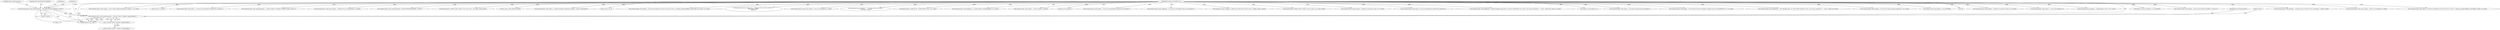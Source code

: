 digraph "0_atheme_c597156adc60a45b5f827793cd420945f47bc03b_1@pointer" {
"1000148" [label="(Call,command_fail(si, fault_needmoreparams, _(\"Syntax: FLAGS <channel> [target] [flags]\")))"];
"1000143" [label="(Call,command_fail(si, fault_needmoreparams, STR_INSUFFICIENT_PARAMS, \"FLAGS\"))"];
"1000107" [label="(MethodParameterIn,sourceinfo_t *si)"];
"1000151" [label="(Call,_(\"Syntax: FLAGS <channel> [target] [flags]\"))"];
"1000847" [label="(Call,command_fail(si, fault_toomany, _(\"Channel %s access list is full.\"), mc->name))"];
"1000354" [label="(Call,command_fail(si, fault_noprivs, _(\"You are not logged in.\")))"];
"1000150" [label="(Identifier,fault_needmoreparams)"];
"1000288" [label="(Call,command_success_nodata(si, _(\"Cleared flags in \2%s\2.\"), mc->name))"];
"1000373" [label="(Call,chanacs_source_has_flag(mc, si, CA_ACLVIEW))"];
"1000693" [label="(Call,command_fail(si, fault_noprivs, _(\"You may not remove a founder's +f access.\")))"];
"1001010" [label="(Call,command_fail(si, fault_nochange, _(\"Channel access to \2%s\2 for \2%s\2 unchanged.\"), channel, target))"];
"1000146" [label="(Identifier,STR_INSUFFICIENT_PARAMS)"];
"1000651" [label="(Call,command_fail(si, fault_nosuch_target, _(\"\2%s\2 is not registered.\"), target))"];
"1000976" [label="(Call,command_fail(si, fault_noprivs, _(\"You are not allowed to set \2%s\2 on \2%s\2 in \2%s\2.\"), bitmask_to_flags2(addflags, removeflags), target, mc->name))"];
"1000773" [label="(Call,command_fail(si, fault_toomany, _(\"\2%s\2 cannot take foundership of a channel.\"), mt->name))"];
"1000215" [label="(Call,do_list(si, mc, flags))"];
"1000378" [label="(Call,command_fail(si, fault_noprivs, _(\"You are not authorized to execute this command.\")))"];
"1000142" [label="(Block,)"];
"1000320" [label="(Call,command_fail(si, fault_needmoreparams, _(\"Syntax: FLAGS <#channel> MODIFY [target] <flags>\")))"];
"1000162" [label="(Call,command_fail(si, fault_nosuch_target, _(\"Channel \2%s\2 is not registered.\"), channel))"];
"1000315" [label="(Call,command_fail(si, fault_needmoreparams, STR_INSUFFICIENT_PARAMS, \"FLAGS\"))"];
"1001030" [label="(Call,logcommand(si, CMDLOG_SET, \"FLAGS: \2%s\2 \2%s\2 \2%s\2\", mc->name, target, flagstr))"];
"1000177" [label="(Call,has_priv(si, PRIV_CHAN_AUSPEX))"];
"1000741" [label="(Call,command_fail(si, fault_noprivs, _(\"Only %d founders allowed per channel.\"), chansvs.maxfounders))"];
"1000232" [label="(Call,do_list(si, mc, 0))"];
"1000880" [label="(Call,command_fail(si, fault_noprivs, _(\"You are not allowed to set \2%s\2 on \2%s\2 in \2%s\2.\"), bitmask_to_flags2(addflags, removeflags), mt->name, mc->name))"];
"1000435" [label="(Call,command_success_string(si, str1, _(\"Flags for \2%s\2 in \2%s\2 are \2%s\2.\"),\n\t\t\t\t\t\ttarget, channel,\n\t\t\t\t\t\tstr1))"];
"1000148" [label="(Call,command_fail(si, fault_needmoreparams, _(\"Syntax: FLAGS <channel> [target] [flags]\")))"];
"1000402" [label="(Call,command_fail(si, fault_nosuch_target, _(\"\2%s\2 is not registered.\"), target))"];
"1000107" [label="(MethodParameterIn,sourceinfo_t *si)"];
"1000444" [label="(Call,command_success_string(si, \"\", _(\"No flags for \2%s\2 in \2%s\2.\"),\n\t\t\t\t\t\ttarget, channel))"];
"1000143" [label="(Call,command_fail(si, fault_needmoreparams, STR_INSUFFICIENT_PARAMS, \"FLAGS\"))"];
"1000281" [label="(Call,logcommand(si, CMDLOG_DO, \"CLEAR:FLAGS: \2%s\2\", mc->name))"];
"1000605" [label="(Call,command_fail(si, fault_badparams, _(\"Usage: FLAGS %s [target] [flags]\"), mc->name))"];
"1000181" [label="(Call,command_fail(si, fault_noprivs, _(\"\2%s\2 is closed.\"), channel))"];
"1001042" [label="(Call,get_source_name(si))"];
"1000504" [label="(Call,command_fail(si, fault_noprivs, _(\"You are not authorized to execute this command.\")))"];
"1000916" [label="(Call,command_fail(si, fault_badparams, _(\"You may not set founder status on a hostmask.\")))"];
"1000149" [label="(Identifier,si)"];
"1001023" [label="(Call,command_success_nodata(si, _(\"Flags \2%s\2 were set on \2%s\2 in \2%s\2.\"), flagstr, target, channel))"];
"1000451" [label="(Call,logcommand(si, CMDLOG_GET, \"FLAGS: \2%s\2 on \2%s\2\", mc->name, target))"];
"1000943" [label="(Call,command_fail(si, fault_toomany, _(\"Channel %s access list is full.\"), mc->name))"];
"1000260" [label="(Call,command_fail(si, fault_noprivs, \"You are not authorized to perform this operation.\"))"];
"1000614" [label="(Call,command_fail(si, fault_badparams, _(\"Invalid template name given, use /%s%s TEMPLATE %s for a list\"), ircd->uses_rcommand ? \"\" : \"msg \", chansvs.me->disp, mc->name))"];
"1000462" [label="(Call,chanacs_source_flags(mc, si))"];
"1000715" [label="(Call,command_fail(si, fault_noprivs, _(\"You may not remove the last founder.\")))"];
"1000826" [label="(Call,command_fail(si, fault_noprivs, _(\"\2%s\2 does not wish to be added to channel access lists (NEVEROP set).\"), mt->name))"];
"1000153" [label="(Return,return;)"];
"1000151" [label="(Call,_(\"Syntax: FLAGS <channel> [target] [flags]\"))"];
"1000147" [label="(Literal,\"FLAGS\")"];
"1000145" [label="(Identifier,fault_needmoreparams)"];
"1000561" [label="(Call,command_fail(si, fault_badparams, _(\"No valid flags given, use /%s%s HELP FLAGS for a list\"), ircd->uses_rcommand ? \"\" : \"msg \", chansvs.me->disp))"];
"1000152" [label="(Literal,\"Syntax: FLAGS <channel> [target] [flags]\")"];
"1001048" [label="(MethodReturn,static void)"];
"1000144" [label="(Identifier,si)"];
"1000757" [label="(Call,command_fail(si, fault_toomany, _(\"\2%s\2 has too many channels registered.\"), mt->name))"];
"1000255" [label="(Call,chanacs_source_has_flag(mc, si, CA_FOUNDER))"];
"1000148" -> "1000142"  [label="AST: "];
"1000148" -> "1000151"  [label="CFG: "];
"1000149" -> "1000148"  [label="AST: "];
"1000150" -> "1000148"  [label="AST: "];
"1000151" -> "1000148"  [label="AST: "];
"1000153" -> "1000148"  [label="CFG: "];
"1000148" -> "1001048"  [label="DDG: "];
"1000148" -> "1001048"  [label="DDG: "];
"1000148" -> "1001048"  [label="DDG: "];
"1000148" -> "1001048"  [label="DDG: "];
"1000143" -> "1000148"  [label="DDG: "];
"1000143" -> "1000148"  [label="DDG: "];
"1000107" -> "1000148"  [label="DDG: "];
"1000151" -> "1000148"  [label="DDG: "];
"1000143" -> "1000142"  [label="AST: "];
"1000143" -> "1000147"  [label="CFG: "];
"1000144" -> "1000143"  [label="AST: "];
"1000145" -> "1000143"  [label="AST: "];
"1000146" -> "1000143"  [label="AST: "];
"1000147" -> "1000143"  [label="AST: "];
"1000149" -> "1000143"  [label="CFG: "];
"1000143" -> "1001048"  [label="DDG: "];
"1000143" -> "1001048"  [label="DDG: "];
"1000107" -> "1000143"  [label="DDG: "];
"1000107" -> "1000106"  [label="AST: "];
"1000107" -> "1001048"  [label="DDG: "];
"1000107" -> "1000162"  [label="DDG: "];
"1000107" -> "1000177"  [label="DDG: "];
"1000107" -> "1000181"  [label="DDG: "];
"1000107" -> "1000215"  [label="DDG: "];
"1000107" -> "1000232"  [label="DDG: "];
"1000107" -> "1000255"  [label="DDG: "];
"1000107" -> "1000260"  [label="DDG: "];
"1000107" -> "1000281"  [label="DDG: "];
"1000107" -> "1000288"  [label="DDG: "];
"1000107" -> "1000315"  [label="DDG: "];
"1000107" -> "1000320"  [label="DDG: "];
"1000107" -> "1000354"  [label="DDG: "];
"1000107" -> "1000373"  [label="DDG: "];
"1000107" -> "1000378"  [label="DDG: "];
"1000107" -> "1000402"  [label="DDG: "];
"1000107" -> "1000435"  [label="DDG: "];
"1000107" -> "1000444"  [label="DDG: "];
"1000107" -> "1000451"  [label="DDG: "];
"1000107" -> "1000462"  [label="DDG: "];
"1000107" -> "1000504"  [label="DDG: "];
"1000107" -> "1000561"  [label="DDG: "];
"1000107" -> "1000605"  [label="DDG: "];
"1000107" -> "1000614"  [label="DDG: "];
"1000107" -> "1000651"  [label="DDG: "];
"1000107" -> "1000693"  [label="DDG: "];
"1000107" -> "1000715"  [label="DDG: "];
"1000107" -> "1000741"  [label="DDG: "];
"1000107" -> "1000757"  [label="DDG: "];
"1000107" -> "1000773"  [label="DDG: "];
"1000107" -> "1000826"  [label="DDG: "];
"1000107" -> "1000847"  [label="DDG: "];
"1000107" -> "1000880"  [label="DDG: "];
"1000107" -> "1000916"  [label="DDG: "];
"1000107" -> "1000943"  [label="DDG: "];
"1000107" -> "1000976"  [label="DDG: "];
"1000107" -> "1001010"  [label="DDG: "];
"1000107" -> "1001023"  [label="DDG: "];
"1000107" -> "1001030"  [label="DDG: "];
"1000107" -> "1001042"  [label="DDG: "];
"1000151" -> "1000152"  [label="CFG: "];
"1000152" -> "1000151"  [label="AST: "];
}
